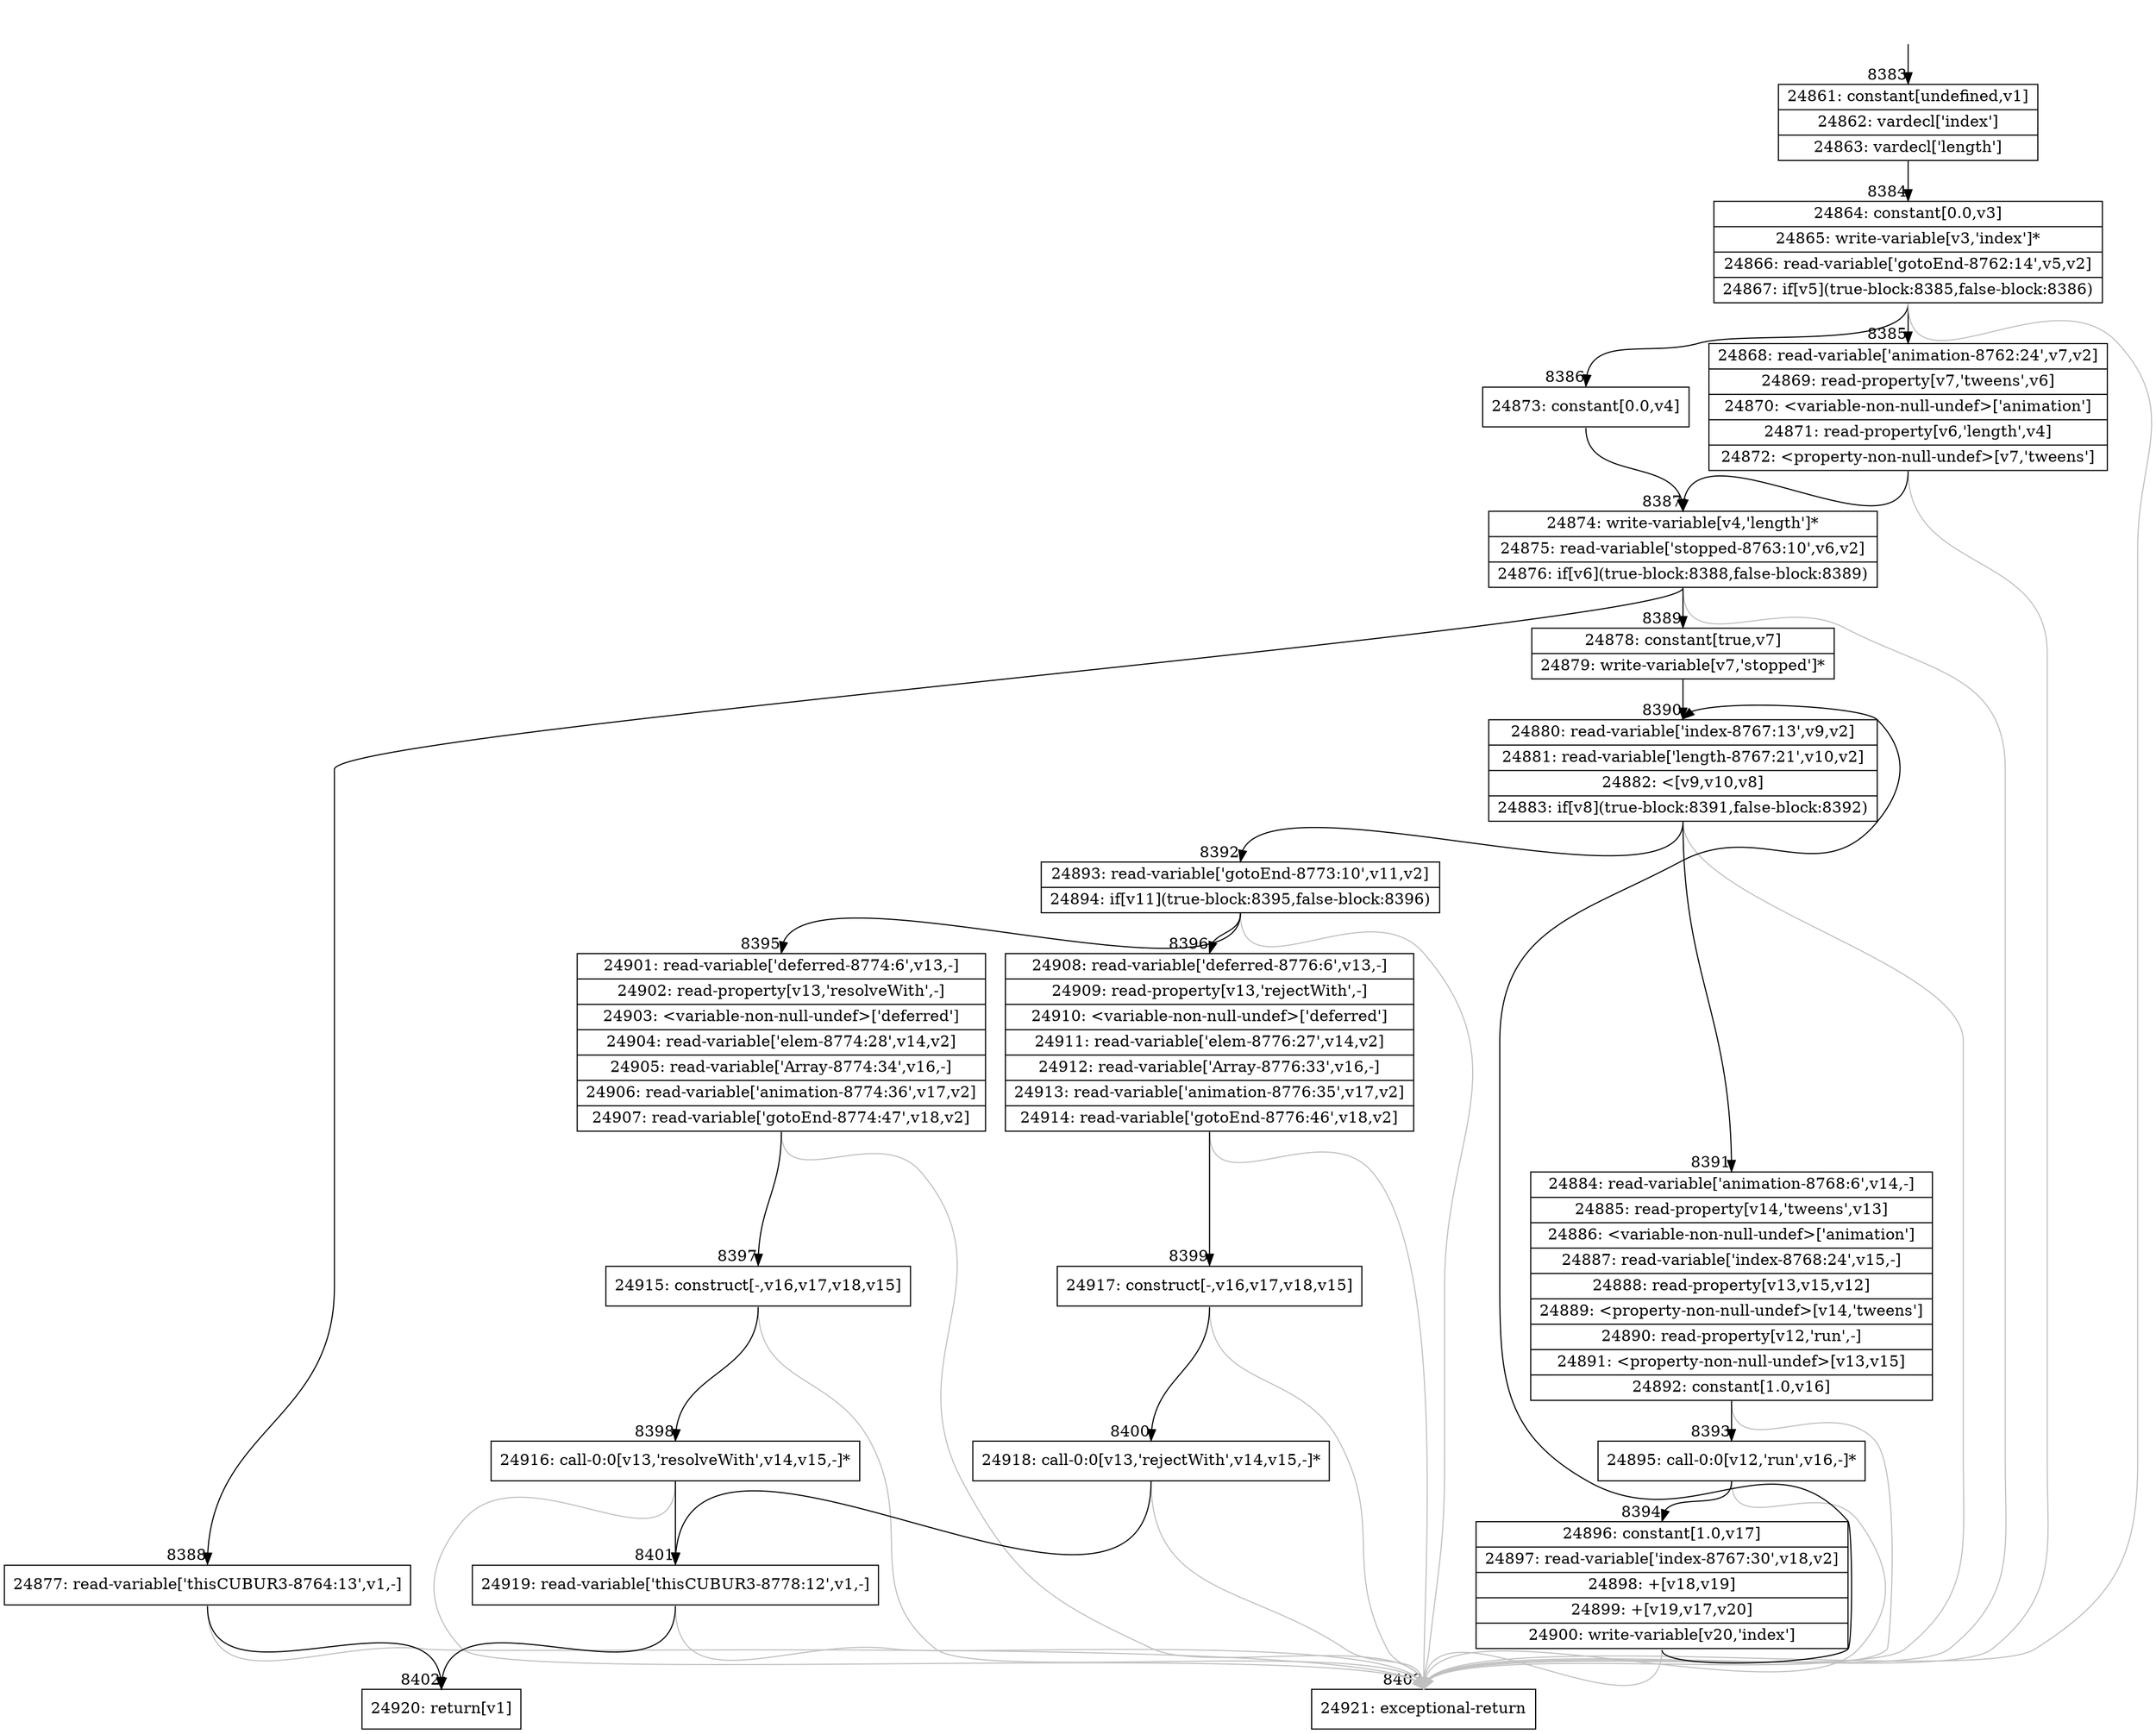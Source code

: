 digraph {
rankdir="TD"
BB_entry522[shape=none,label=""];
BB_entry522 -> BB8383 [tailport=s, headport=n, headlabel="    8383"]
BB8383 [shape=record label="{24861: constant[undefined,v1]|24862: vardecl['index']|24863: vardecl['length']}" ] 
BB8383 -> BB8384 [tailport=s, headport=n, headlabel="      8384"]
BB8384 [shape=record label="{24864: constant[0.0,v3]|24865: write-variable[v3,'index']*|24866: read-variable['gotoEnd-8762:14',v5,v2]|24867: if[v5](true-block:8385,false-block:8386)}" ] 
BB8384 -> BB8385 [tailport=s, headport=n, headlabel="      8385"]
BB8384 -> BB8386 [tailport=s, headport=n, headlabel="      8386"]
BB8384 -> BB8403 [tailport=s, headport=n, color=gray, headlabel="      8403"]
BB8385 [shape=record label="{24868: read-variable['animation-8762:24',v7,v2]|24869: read-property[v7,'tweens',v6]|24870: \<variable-non-null-undef\>['animation']|24871: read-property[v6,'length',v4]|24872: \<property-non-null-undef\>[v7,'tweens']}" ] 
BB8385 -> BB8387 [tailport=s, headport=n, headlabel="      8387"]
BB8385 -> BB8403 [tailport=s, headport=n, color=gray]
BB8386 [shape=record label="{24873: constant[0.0,v4]}" ] 
BB8386 -> BB8387 [tailport=s, headport=n]
BB8387 [shape=record label="{24874: write-variable[v4,'length']*|24875: read-variable['stopped-8763:10',v6,v2]|24876: if[v6](true-block:8388,false-block:8389)}" ] 
BB8387 -> BB8388 [tailport=s, headport=n, headlabel="      8388"]
BB8387 -> BB8389 [tailport=s, headport=n, headlabel="      8389"]
BB8387 -> BB8403 [tailport=s, headport=n, color=gray]
BB8388 [shape=record label="{24877: read-variable['thisCUBUR3-8764:13',v1,-]}" ] 
BB8388 -> BB8402 [tailport=s, headport=n, headlabel="      8402"]
BB8388 -> BB8403 [tailport=s, headport=n, color=gray]
BB8389 [shape=record label="{24878: constant[true,v7]|24879: write-variable[v7,'stopped']*}" ] 
BB8389 -> BB8390 [tailport=s, headport=n, headlabel="      8390"]
BB8390 [shape=record label="{24880: read-variable['index-8767:13',v9,v2]|24881: read-variable['length-8767:21',v10,v2]|24882: \<[v9,v10,v8]|24883: if[v8](true-block:8391,false-block:8392)}" ] 
BB8390 -> BB8391 [tailport=s, headport=n, headlabel="      8391"]
BB8390 -> BB8392 [tailport=s, headport=n, headlabel="      8392"]
BB8390 -> BB8403 [tailport=s, headport=n, color=gray]
BB8391 [shape=record label="{24884: read-variable['animation-8768:6',v14,-]|24885: read-property[v14,'tweens',v13]|24886: \<variable-non-null-undef\>['animation']|24887: read-variable['index-8768:24',v15,-]|24888: read-property[v13,v15,v12]|24889: \<property-non-null-undef\>[v14,'tweens']|24890: read-property[v12,'run',-]|24891: \<property-non-null-undef\>[v13,v15]|24892: constant[1.0,v16]}" ] 
BB8391 -> BB8393 [tailport=s, headport=n, headlabel="      8393"]
BB8391 -> BB8403 [tailport=s, headport=n, color=gray]
BB8392 [shape=record label="{24893: read-variable['gotoEnd-8773:10',v11,v2]|24894: if[v11](true-block:8395,false-block:8396)}" ] 
BB8392 -> BB8395 [tailport=s, headport=n, headlabel="      8395"]
BB8392 -> BB8396 [tailport=s, headport=n, headlabel="      8396"]
BB8392 -> BB8403 [tailport=s, headport=n, color=gray]
BB8393 [shape=record label="{24895: call-0:0[v12,'run',v16,-]*}" ] 
BB8393 -> BB8394 [tailport=s, headport=n, headlabel="      8394"]
BB8393 -> BB8403 [tailport=s, headport=n, color=gray]
BB8394 [shape=record label="{24896: constant[1.0,v17]|24897: read-variable['index-8767:30',v18,v2]|24898: +[v18,v19]|24899: +[v19,v17,v20]|24900: write-variable[v20,'index']}" ] 
BB8394 -> BB8390 [tailport=s, headport=n]
BB8394 -> BB8403 [tailport=s, headport=n, color=gray]
BB8395 [shape=record label="{24901: read-variable['deferred-8774:6',v13,-]|24902: read-property[v13,'resolveWith',-]|24903: \<variable-non-null-undef\>['deferred']|24904: read-variable['elem-8774:28',v14,v2]|24905: read-variable['Array-8774:34',v16,-]|24906: read-variable['animation-8774:36',v17,v2]|24907: read-variable['gotoEnd-8774:47',v18,v2]}" ] 
BB8395 -> BB8397 [tailport=s, headport=n, headlabel="      8397"]
BB8395 -> BB8403 [tailport=s, headport=n, color=gray]
BB8396 [shape=record label="{24908: read-variable['deferred-8776:6',v13,-]|24909: read-property[v13,'rejectWith',-]|24910: \<variable-non-null-undef\>['deferred']|24911: read-variable['elem-8776:27',v14,v2]|24912: read-variable['Array-8776:33',v16,-]|24913: read-variable['animation-8776:35',v17,v2]|24914: read-variable['gotoEnd-8776:46',v18,v2]}" ] 
BB8396 -> BB8399 [tailport=s, headport=n, headlabel="      8399"]
BB8396 -> BB8403 [tailport=s, headport=n, color=gray]
BB8397 [shape=record label="{24915: construct[-,v16,v17,v18,v15]}" ] 
BB8397 -> BB8398 [tailport=s, headport=n, headlabel="      8398"]
BB8397 -> BB8403 [tailport=s, headport=n, color=gray]
BB8398 [shape=record label="{24916: call-0:0[v13,'resolveWith',v14,v15,-]*}" ] 
BB8398 -> BB8401 [tailport=s, headport=n, headlabel="      8401"]
BB8398 -> BB8403 [tailport=s, headport=n, color=gray]
BB8399 [shape=record label="{24917: construct[-,v16,v17,v18,v15]}" ] 
BB8399 -> BB8400 [tailport=s, headport=n, headlabel="      8400"]
BB8399 -> BB8403 [tailport=s, headport=n, color=gray]
BB8400 [shape=record label="{24918: call-0:0[v13,'rejectWith',v14,v15,-]*}" ] 
BB8400 -> BB8401 [tailport=s, headport=n]
BB8400 -> BB8403 [tailport=s, headport=n, color=gray]
BB8401 [shape=record label="{24919: read-variable['thisCUBUR3-8778:12',v1,-]}" ] 
BB8401 -> BB8402 [tailport=s, headport=n]
BB8401 -> BB8403 [tailport=s, headport=n, color=gray]
BB8402 [shape=record label="{24920: return[v1]}" ] 
BB8403 [shape=record label="{24921: exceptional-return}" ] 
}

